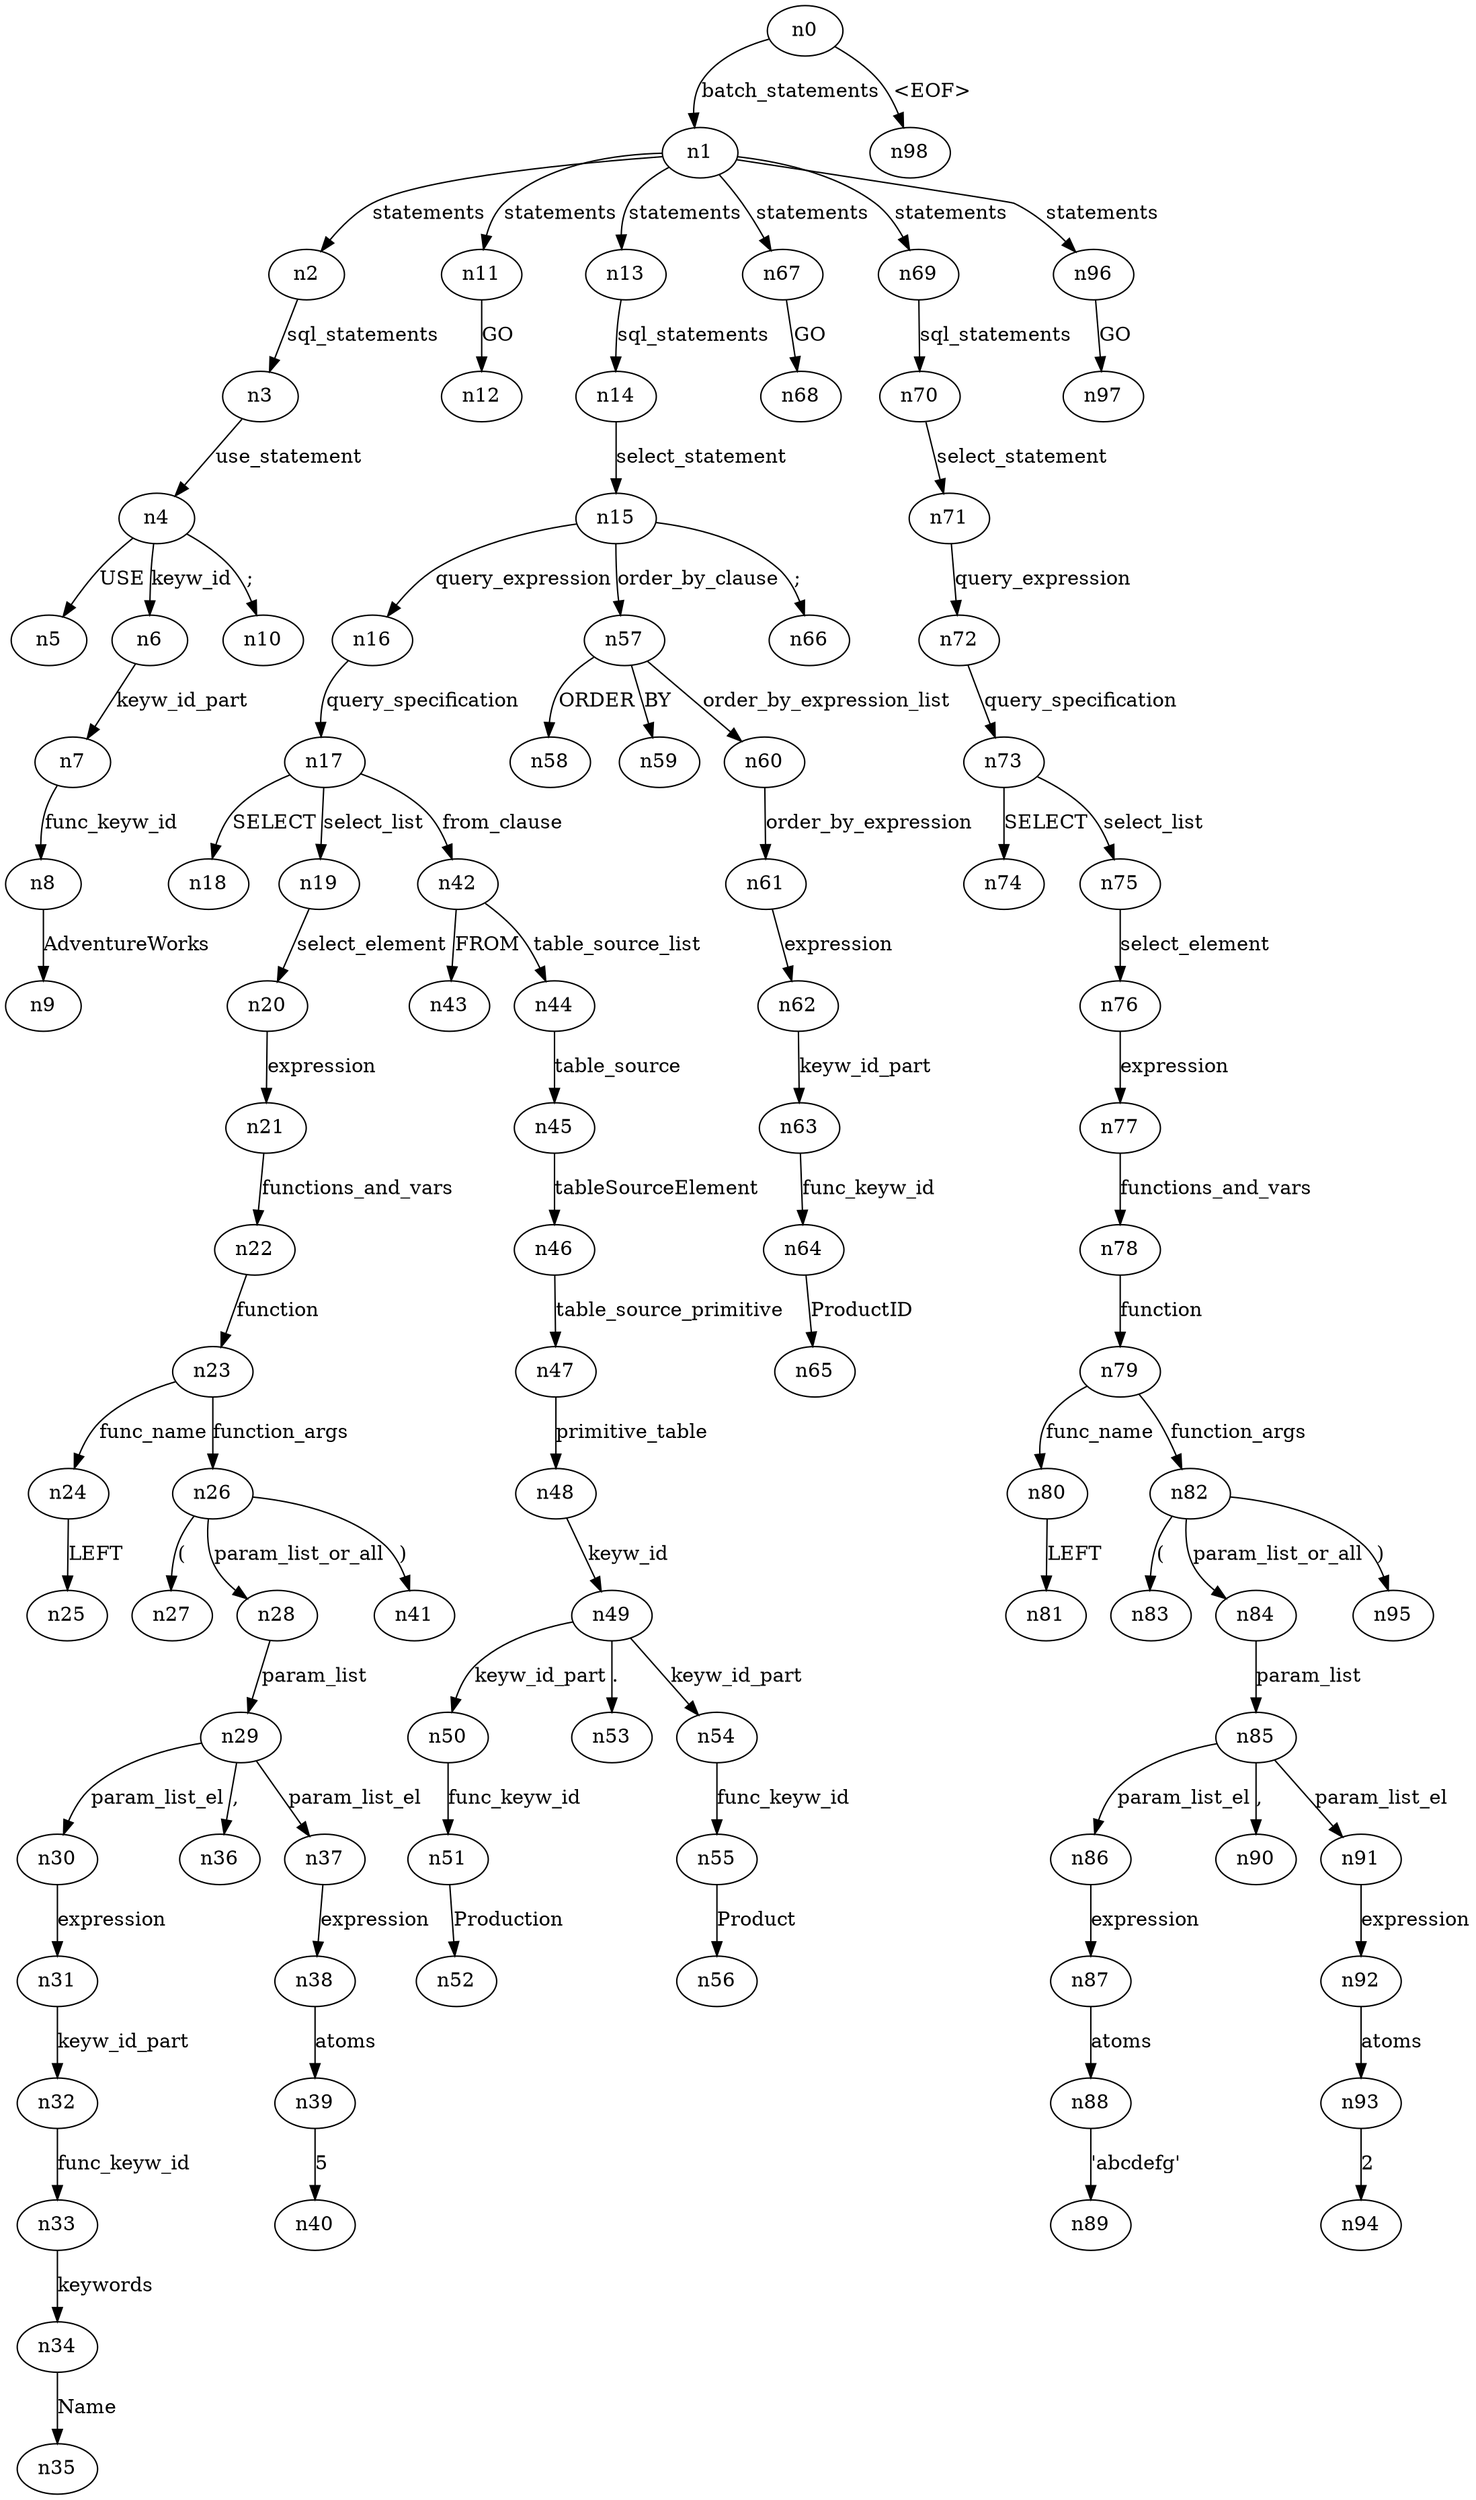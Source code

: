 digraph ParseTree {
  n0 -> n1 [label="batch_statements"];
  n1 -> n2 [label="statements"];
  n2 -> n3 [label="sql_statements"];
  n3 -> n4 [label="use_statement"];
  n4 -> n5 [label="USE"];
  n4 -> n6 [label="keyw_id"];
  n6 -> n7 [label="keyw_id_part"];
  n7 -> n8 [label="func_keyw_id"];
  n8 -> n9 [label="AdventureWorks"];
  n4 -> n10 [label=";"];
  n1 -> n11 [label="statements"];
  n11 -> n12 [label="GO"];
  n1 -> n13 [label="statements"];
  n13 -> n14 [label="sql_statements"];
  n14 -> n15 [label="select_statement"];
  n15 -> n16 [label="query_expression"];
  n16 -> n17 [label="query_specification"];
  n17 -> n18 [label="SELECT"];
  n17 -> n19 [label="select_list"];
  n19 -> n20 [label="select_element"];
  n20 -> n21 [label="expression"];
  n21 -> n22 [label="functions_and_vars"];
  n22 -> n23 [label="function"];
  n23 -> n24 [label="func_name"];
  n24 -> n25 [label="LEFT"];
  n23 -> n26 [label="function_args"];
  n26 -> n27 [label="("];
  n26 -> n28 [label="param_list_or_all"];
  n28 -> n29 [label="param_list"];
  n29 -> n30 [label="param_list_el"];
  n30 -> n31 [label="expression"];
  n31 -> n32 [label="keyw_id_part"];
  n32 -> n33 [label="func_keyw_id"];
  n33 -> n34 [label="keywords"];
  n34 -> n35 [label="Name"];
  n29 -> n36 [label=","];
  n29 -> n37 [label="param_list_el"];
  n37 -> n38 [label="expression"];
  n38 -> n39 [label="atoms"];
  n39 -> n40 [label="5"];
  n26 -> n41 [label=")"];
  n17 -> n42 [label="from_clause"];
  n42 -> n43 [label="FROM"];
  n42 -> n44 [label="table_source_list"];
  n44 -> n45 [label="table_source"];
  n45 -> n46 [label="tableSourceElement"];
  n46 -> n47 [label="table_source_primitive"];
  n47 -> n48 [label="primitive_table"];
  n48 -> n49 [label="keyw_id"];
  n49 -> n50 [label="keyw_id_part"];
  n50 -> n51 [label="func_keyw_id"];
  n51 -> n52 [label="Production"];
  n49 -> n53 [label="."];
  n49 -> n54 [label="keyw_id_part"];
  n54 -> n55 [label="func_keyw_id"];
  n55 -> n56 [label="Product"];
  n15 -> n57 [label="order_by_clause"];
  n57 -> n58 [label="ORDER"];
  n57 -> n59 [label="BY"];
  n57 -> n60 [label="order_by_expression_list"];
  n60 -> n61 [label="order_by_expression"];
  n61 -> n62 [label="expression"];
  n62 -> n63 [label="keyw_id_part"];
  n63 -> n64 [label="func_keyw_id"];
  n64 -> n65 [label="ProductID"];
  n15 -> n66 [label=";"];
  n1 -> n67 [label="statements"];
  n67 -> n68 [label="GO"];
  n1 -> n69 [label="statements"];
  n69 -> n70 [label="sql_statements"];
  n70 -> n71 [label="select_statement"];
  n71 -> n72 [label="query_expression"];
  n72 -> n73 [label="query_specification"];
  n73 -> n74 [label="SELECT"];
  n73 -> n75 [label="select_list"];
  n75 -> n76 [label="select_element"];
  n76 -> n77 [label="expression"];
  n77 -> n78 [label="functions_and_vars"];
  n78 -> n79 [label="function"];
  n79 -> n80 [label="func_name"];
  n80 -> n81 [label="LEFT"];
  n79 -> n82 [label="function_args"];
  n82 -> n83 [label="("];
  n82 -> n84 [label="param_list_or_all"];
  n84 -> n85 [label="param_list"];
  n85 -> n86 [label="param_list_el"];
  n86 -> n87 [label="expression"];
  n87 -> n88 [label="atoms"];
  n88 -> n89 [label="'abcdefg'"];
  n85 -> n90 [label=","];
  n85 -> n91 [label="param_list_el"];
  n91 -> n92 [label="expression"];
  n92 -> n93 [label="atoms"];
  n93 -> n94 [label="2"];
  n82 -> n95 [label=")"];
  n1 -> n96 [label="statements"];
  n96 -> n97 [label="GO"];
  n0 -> n98 [label="<EOF>"];
}